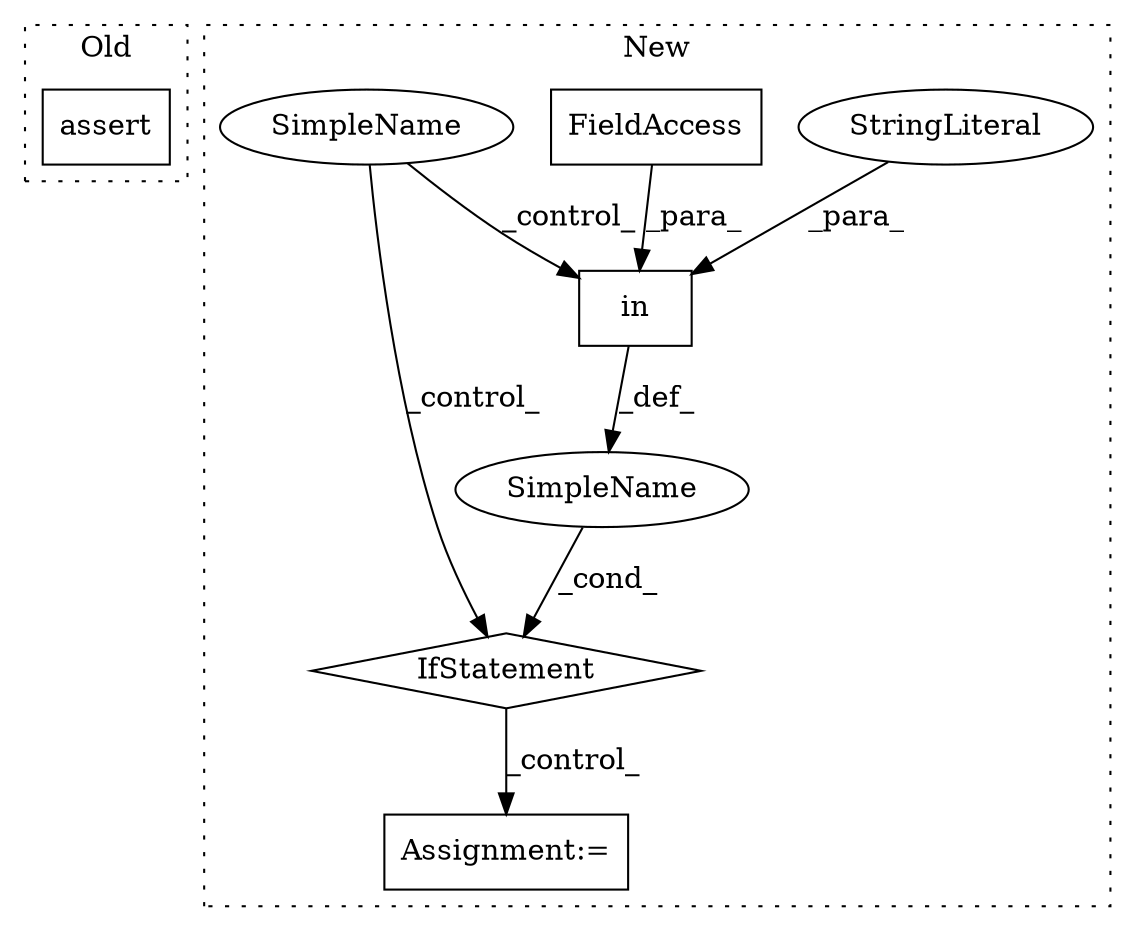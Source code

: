 digraph G {
subgraph cluster0 {
1 [label="assert" a="6" s="9998" l="7" shape="box"];
label = "Old";
style="dotted";
}
subgraph cluster1 {
2 [label="in" a="105" s="10641" l="21" shape="box"];
3 [label="IfStatement" a="25" s="10631,10662" l="10,2" shape="diamond"];
4 [label="StringLiteral" a="45" s="10641" l="7" shape="ellipse"];
5 [label="FieldAccess" a="22" s="10652" l="10" shape="box"];
6 [label="Assignment:=" a="7" s="10679" l="1" shape="box"];
7 [label="SimpleName" a="42" s="" l="" shape="ellipse"];
8 [label="SimpleName" a="42" s="10464" l="22" shape="ellipse"];
label = "New";
style="dotted";
}
2 -> 7 [label="_def_"];
3 -> 6 [label="_control_"];
4 -> 2 [label="_para_"];
5 -> 2 [label="_para_"];
7 -> 3 [label="_cond_"];
8 -> 3 [label="_control_"];
8 -> 2 [label="_control_"];
}